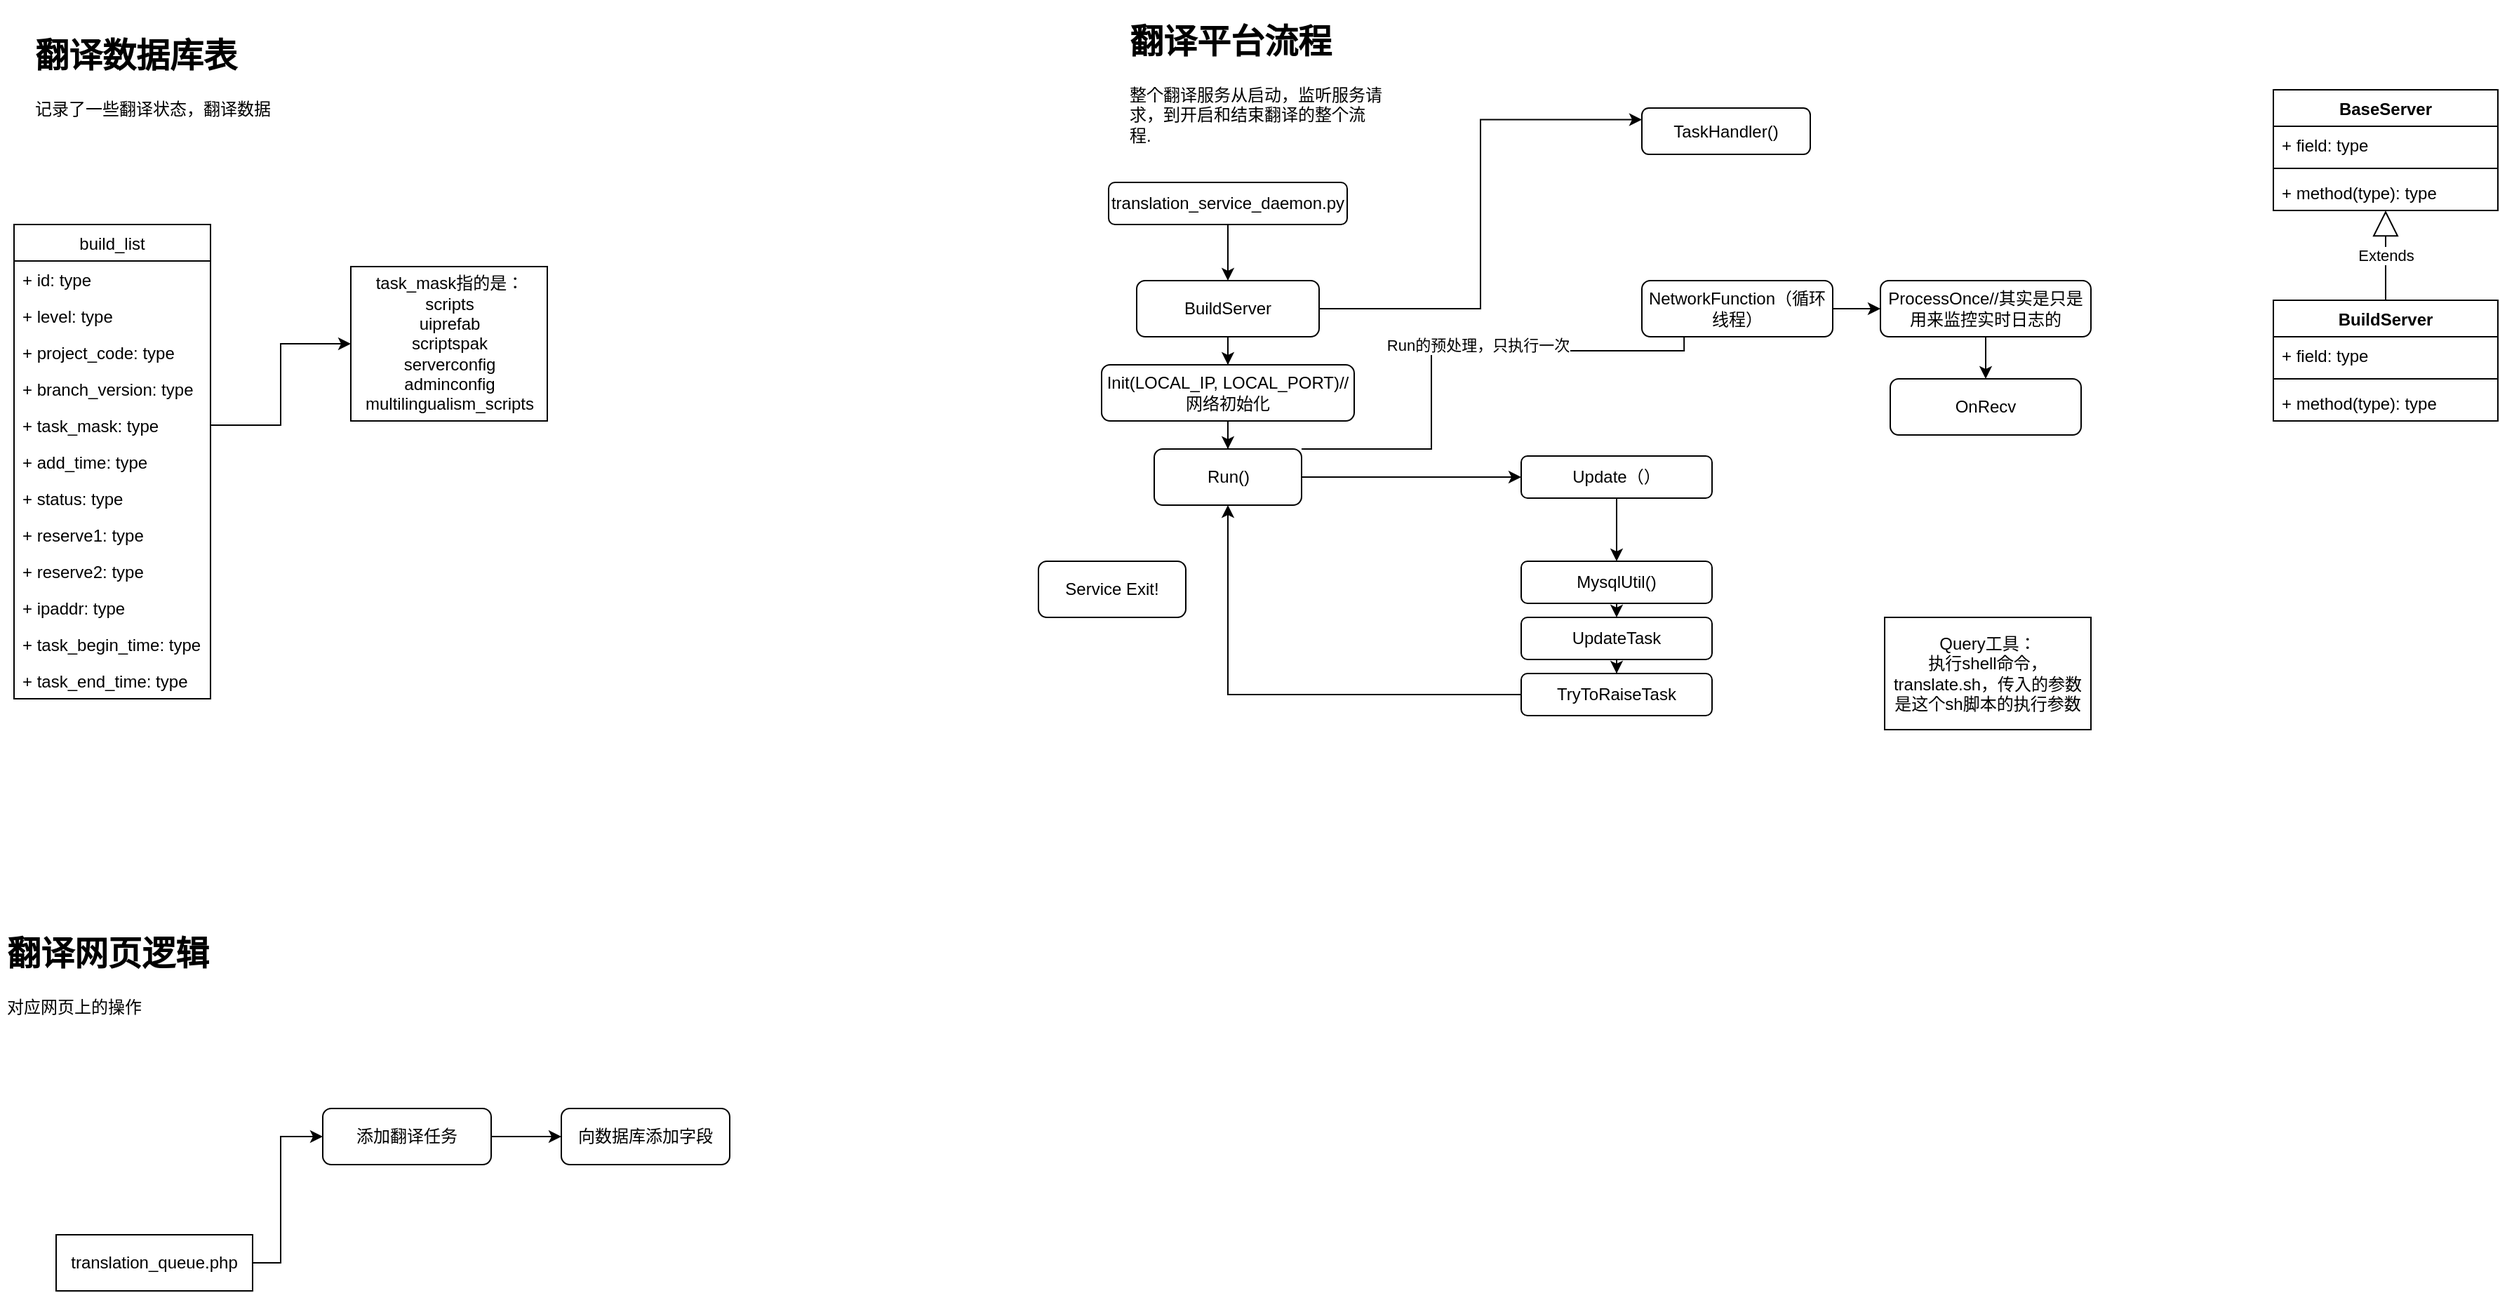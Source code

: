 <mxfile version="14.1.1" type="github">
  <diagram id="Lafy5iaJPpKN_NIYAcs5" name="Page-1">
    <mxGraphModel dx="2134" dy="1763" grid="1" gridSize="10" guides="1" tooltips="1" connect="1" arrows="1" fold="1" page="1" pageScale="1" pageWidth="827" pageHeight="1169" math="0" shadow="0">
      <root>
        <mxCell id="0" />
        <mxCell id="1" parent="0" />
        <mxCell id="IaznOFFQn422G-CRZnzF-1" value="&lt;h1&gt;翻译平台流程&lt;/h1&gt;&lt;p&gt;整个翻译服务从启动，监听服务请求，到开启和结束翻译的整个流程.&lt;/p&gt;" style="text;html=1;strokeColor=none;fillColor=none;spacing=5;spacingTop=-20;whiteSpace=wrap;overflow=hidden;rounded=0;direction=east;" parent="1" vertex="1">
          <mxGeometry x="10" width="190" height="120" as="geometry" />
        </mxCell>
        <mxCell id="IaznOFFQn422G-CRZnzF-6" style="edgeStyle=orthogonalEdgeStyle;rounded=0;orthogonalLoop=1;jettySize=auto;html=1;" parent="1" source="IaznOFFQn422G-CRZnzF-2" target="IaznOFFQn422G-CRZnzF-3" edge="1">
          <mxGeometry relative="1" as="geometry" />
        </mxCell>
        <mxCell id="IaznOFFQn422G-CRZnzF-2" value="translation_service_daemon.py" style="rounded=1;whiteSpace=wrap;html=1;" parent="1" vertex="1">
          <mxGeometry y="120" width="170" height="30" as="geometry" />
        </mxCell>
        <mxCell id="IaznOFFQn422G-CRZnzF-7" style="edgeStyle=orthogonalEdgeStyle;rounded=0;orthogonalLoop=1;jettySize=auto;html=1;" parent="1" source="IaznOFFQn422G-CRZnzF-3" target="IaznOFFQn422G-CRZnzF-4" edge="1">
          <mxGeometry relative="1" as="geometry" />
        </mxCell>
        <mxCell id="IaznOFFQn422G-CRZnzF-25" style="edgeStyle=orthogonalEdgeStyle;rounded=0;orthogonalLoop=1;jettySize=auto;html=1;entryX=0;entryY=0.25;entryDx=0;entryDy=0;" parent="1" source="IaznOFFQn422G-CRZnzF-3" target="IaznOFFQn422G-CRZnzF-24" edge="1">
          <mxGeometry relative="1" as="geometry" />
        </mxCell>
        <mxCell id="IaznOFFQn422G-CRZnzF-3" value="BuildServer" style="rounded=1;whiteSpace=wrap;html=1;" parent="1" vertex="1">
          <mxGeometry x="20" y="190" width="130" height="40" as="geometry" />
        </mxCell>
        <mxCell id="IaznOFFQn422G-CRZnzF-8" style="edgeStyle=orthogonalEdgeStyle;rounded=0;orthogonalLoop=1;jettySize=auto;html=1;" parent="1" source="IaznOFFQn422G-CRZnzF-4" target="IaznOFFQn422G-CRZnzF-5" edge="1">
          <mxGeometry relative="1" as="geometry" />
        </mxCell>
        <mxCell id="IaznOFFQn422G-CRZnzF-4" value="Init(LOCAL_IP, LOCAL_PORT)//网络初始化" style="rounded=1;whiteSpace=wrap;html=1;" parent="1" vertex="1">
          <mxGeometry x="-5" y="250" width="180" height="40" as="geometry" />
        </mxCell>
        <mxCell id="IaznOFFQn422G-CRZnzF-35" style="edgeStyle=orthogonalEdgeStyle;rounded=0;orthogonalLoop=1;jettySize=auto;html=1;exitX=1;exitY=0;exitDx=0;exitDy=0;entryX=0.221;entryY=0.5;entryDx=0;entryDy=0;entryPerimeter=0;" parent="1" source="IaznOFFQn422G-CRZnzF-5" target="IaznOFFQn422G-CRZnzF-34" edge="1">
          <mxGeometry relative="1" as="geometry">
            <Array as="points">
              <mxPoint x="230" y="310" />
              <mxPoint x="230" y="240" />
              <mxPoint x="410" y="240" />
            </Array>
          </mxGeometry>
        </mxCell>
        <mxCell id="IaznOFFQn422G-CRZnzF-36" value="Run的预处理，只执行一次" style="edgeLabel;html=1;align=center;verticalAlign=middle;resizable=0;points=[];" parent="IaznOFFQn422G-CRZnzF-35" vertex="1" connectable="0">
          <mxGeometry x="0.049" y="4" relative="1" as="geometry">
            <mxPoint as="offset" />
          </mxGeometry>
        </mxCell>
        <mxCell id="IaznOFFQn422G-CRZnzF-5" value="Run()" style="rounded=1;whiteSpace=wrap;html=1;" parent="1" vertex="1">
          <mxGeometry x="32.5" y="310" width="105" height="40" as="geometry" />
        </mxCell>
        <mxCell id="IaznOFFQn422G-CRZnzF-9" style="edgeStyle=orthogonalEdgeStyle;rounded=0;orthogonalLoop=1;jettySize=auto;html=1;" parent="1" source="IaznOFFQn422G-CRZnzF-5" target="IaznOFFQn422G-CRZnzF-20" edge="1">
          <mxGeometry relative="1" as="geometry">
            <mxPoint x="200" y="320" as="sourcePoint" />
            <mxPoint x="180" y="390" as="targetPoint" />
          </mxGeometry>
        </mxCell>
        <mxCell id="IaznOFFQn422G-CRZnzF-11" value="BaseServer" style="swimlane;fontStyle=1;align=center;verticalAlign=top;childLayout=stackLayout;horizontal=1;startSize=26;horizontalStack=0;resizeParent=1;resizeParentMax=0;resizeLast=0;collapsible=1;marginBottom=0;" parent="1" vertex="1">
          <mxGeometry x="830" y="54" width="160" height="86" as="geometry" />
        </mxCell>
        <mxCell id="IaznOFFQn422G-CRZnzF-12" value="+ field: type" style="text;strokeColor=none;fillColor=none;align=left;verticalAlign=top;spacingLeft=4;spacingRight=4;overflow=hidden;rotatable=0;points=[[0,0.5],[1,0.5]];portConstraint=eastwest;" parent="IaznOFFQn422G-CRZnzF-11" vertex="1">
          <mxGeometry y="26" width="160" height="26" as="geometry" />
        </mxCell>
        <mxCell id="IaznOFFQn422G-CRZnzF-13" value="" style="line;strokeWidth=1;fillColor=none;align=left;verticalAlign=middle;spacingTop=-1;spacingLeft=3;spacingRight=3;rotatable=0;labelPosition=right;points=[];portConstraint=eastwest;" parent="IaznOFFQn422G-CRZnzF-11" vertex="1">
          <mxGeometry y="52" width="160" height="8" as="geometry" />
        </mxCell>
        <mxCell id="IaznOFFQn422G-CRZnzF-14" value="+ method(type): type" style="text;strokeColor=none;fillColor=none;align=left;verticalAlign=top;spacingLeft=4;spacingRight=4;overflow=hidden;rotatable=0;points=[[0,0.5],[1,0.5]];portConstraint=eastwest;" parent="IaznOFFQn422G-CRZnzF-11" vertex="1">
          <mxGeometry y="60" width="160" height="26" as="geometry" />
        </mxCell>
        <mxCell id="IaznOFFQn422G-CRZnzF-15" value="BuildServer" style="swimlane;fontStyle=1;align=center;verticalAlign=top;childLayout=stackLayout;horizontal=1;startSize=26;horizontalStack=0;resizeParent=1;resizeParentMax=0;resizeLast=0;collapsible=1;marginBottom=0;" parent="1" vertex="1">
          <mxGeometry x="830" y="204" width="160" height="86" as="geometry" />
        </mxCell>
        <mxCell id="IaznOFFQn422G-CRZnzF-16" value="+ field: type" style="text;strokeColor=none;fillColor=none;align=left;verticalAlign=top;spacingLeft=4;spacingRight=4;overflow=hidden;rotatable=0;points=[[0,0.5],[1,0.5]];portConstraint=eastwest;" parent="IaznOFFQn422G-CRZnzF-15" vertex="1">
          <mxGeometry y="26" width="160" height="26" as="geometry" />
        </mxCell>
        <mxCell id="IaznOFFQn422G-CRZnzF-17" value="" style="line;strokeWidth=1;fillColor=none;align=left;verticalAlign=middle;spacingTop=-1;spacingLeft=3;spacingRight=3;rotatable=0;labelPosition=right;points=[];portConstraint=eastwest;" parent="IaznOFFQn422G-CRZnzF-15" vertex="1">
          <mxGeometry y="52" width="160" height="8" as="geometry" />
        </mxCell>
        <mxCell id="IaznOFFQn422G-CRZnzF-18" value="+ method(type): type" style="text;strokeColor=none;fillColor=none;align=left;verticalAlign=top;spacingLeft=4;spacingRight=4;overflow=hidden;rotatable=0;points=[[0,0.5],[1,0.5]];portConstraint=eastwest;" parent="IaznOFFQn422G-CRZnzF-15" vertex="1">
          <mxGeometry y="60" width="160" height="26" as="geometry" />
        </mxCell>
        <mxCell id="IaznOFFQn422G-CRZnzF-19" value="Extends" style="endArrow=block;endSize=16;endFill=0;html=1;" parent="1" source="IaznOFFQn422G-CRZnzF-15" target="IaznOFFQn422G-CRZnzF-11" edge="1">
          <mxGeometry width="160" relative="1" as="geometry">
            <mxPoint x="716" y="274" as="sourcePoint" />
            <mxPoint x="876" y="274" as="targetPoint" />
          </mxGeometry>
        </mxCell>
        <mxCell id="IaznOFFQn422G-CRZnzF-30" style="edgeStyle=orthogonalEdgeStyle;rounded=0;orthogonalLoop=1;jettySize=auto;html=1;" parent="1" source="IaznOFFQn422G-CRZnzF-20" target="IaznOFFQn422G-CRZnzF-21" edge="1">
          <mxGeometry relative="1" as="geometry" />
        </mxCell>
        <mxCell id="IaznOFFQn422G-CRZnzF-20" value="Update（）" style="rounded=1;whiteSpace=wrap;html=1;" parent="1" vertex="1">
          <mxGeometry x="294" y="315" width="136" height="30" as="geometry" />
        </mxCell>
        <mxCell id="IaznOFFQn422G-CRZnzF-28" style="edgeStyle=orthogonalEdgeStyle;rounded=0;orthogonalLoop=1;jettySize=auto;html=1;exitX=0.5;exitY=1;exitDx=0;exitDy=0;entryX=0.5;entryY=0;entryDx=0;entryDy=0;" parent="1" source="IaznOFFQn422G-CRZnzF-21" target="IaznOFFQn422G-CRZnzF-26" edge="1">
          <mxGeometry relative="1" as="geometry" />
        </mxCell>
        <mxCell id="IaznOFFQn422G-CRZnzF-21" value="MysqlUtil()" style="rounded=1;whiteSpace=wrap;html=1;" parent="1" vertex="1">
          <mxGeometry x="294" y="390" width="136" height="30" as="geometry" />
        </mxCell>
        <mxCell id="IaznOFFQn422G-CRZnzF-24" value="TaskHandler()" style="rounded=1;whiteSpace=wrap;html=1;" parent="1" vertex="1">
          <mxGeometry x="380" y="67" width="120" height="33" as="geometry" />
        </mxCell>
        <mxCell id="IaznOFFQn422G-CRZnzF-29" style="edgeStyle=orthogonalEdgeStyle;rounded=0;orthogonalLoop=1;jettySize=auto;html=1;exitX=0.5;exitY=1;exitDx=0;exitDy=0;" parent="1" source="IaznOFFQn422G-CRZnzF-26" target="IaznOFFQn422G-CRZnzF-27" edge="1">
          <mxGeometry relative="1" as="geometry" />
        </mxCell>
        <mxCell id="IaznOFFQn422G-CRZnzF-26" value="UpdateTask" style="rounded=1;whiteSpace=wrap;html=1;" parent="1" vertex="1">
          <mxGeometry x="294" y="430" width="136" height="30" as="geometry" />
        </mxCell>
        <mxCell id="IaznOFFQn422G-CRZnzF-33" style="edgeStyle=orthogonalEdgeStyle;rounded=0;orthogonalLoop=1;jettySize=auto;html=1;" parent="1" source="IaznOFFQn422G-CRZnzF-27" target="IaznOFFQn422G-CRZnzF-5" edge="1">
          <mxGeometry relative="1" as="geometry" />
        </mxCell>
        <mxCell id="IaznOFFQn422G-CRZnzF-27" value="TryToRaiseTask" style="rounded=1;whiteSpace=wrap;html=1;" parent="1" vertex="1">
          <mxGeometry x="294" y="470" width="136" height="30" as="geometry" />
        </mxCell>
        <mxCell id="IaznOFFQn422G-CRZnzF-31" value="Service Exit!" style="rounded=1;whiteSpace=wrap;html=1;" parent="1" vertex="1">
          <mxGeometry x="-50" y="390" width="105" height="40" as="geometry" />
        </mxCell>
        <mxCell id="IaznOFFQn422G-CRZnzF-38" style="edgeStyle=orthogonalEdgeStyle;rounded=0;orthogonalLoop=1;jettySize=auto;html=1;" parent="1" source="IaznOFFQn422G-CRZnzF-34" target="IaznOFFQn422G-CRZnzF-37" edge="1">
          <mxGeometry relative="1" as="geometry" />
        </mxCell>
        <mxCell id="IaznOFFQn422G-CRZnzF-34" value="NetworkFunction（循环线程）" style="rounded=1;whiteSpace=wrap;html=1;" parent="1" vertex="1">
          <mxGeometry x="380" y="190" width="136" height="40" as="geometry" />
        </mxCell>
        <mxCell id="IaznOFFQn422G-CRZnzF-41" style="edgeStyle=orthogonalEdgeStyle;rounded=0;orthogonalLoop=1;jettySize=auto;html=1;exitX=0.5;exitY=1;exitDx=0;exitDy=0;" parent="1" source="IaznOFFQn422G-CRZnzF-37" target="IaznOFFQn422G-CRZnzF-40" edge="1">
          <mxGeometry relative="1" as="geometry" />
        </mxCell>
        <mxCell id="IaznOFFQn422G-CRZnzF-37" value="ProcessOnce//其实是只是用来监控实时日志的" style="rounded=1;whiteSpace=wrap;html=1;" parent="1" vertex="1">
          <mxGeometry x="550" y="190" width="150" height="40" as="geometry" />
        </mxCell>
        <mxCell id="IaznOFFQn422G-CRZnzF-40" value="OnRecv" style="rounded=1;whiteSpace=wrap;html=1;" parent="1" vertex="1">
          <mxGeometry x="557" y="260" width="136" height="40" as="geometry" />
        </mxCell>
        <mxCell id="Wc1OjsWBb3YqrjpZgXPl-5" value="&lt;h1&gt;翻译数据库表&lt;/h1&gt;&lt;p&gt;记录了一些翻译状态，翻译数据&lt;/p&gt;" style="text;html=1;strokeColor=none;fillColor=none;spacing=5;spacingTop=-20;whiteSpace=wrap;overflow=hidden;rounded=0;direction=east;" vertex="1" parent="1">
          <mxGeometry x="-770" y="10" width="190" height="120" as="geometry" />
        </mxCell>
        <mxCell id="Wc1OjsWBb3YqrjpZgXPl-6" value="build_list" style="swimlane;fontStyle=0;childLayout=stackLayout;horizontal=1;startSize=26;fillColor=none;horizontalStack=0;resizeParent=1;resizeParentMax=0;resizeLast=0;collapsible=1;marginBottom=0;" vertex="1" parent="1">
          <mxGeometry x="-780" y="150" width="140" height="338" as="geometry" />
        </mxCell>
        <mxCell id="Wc1OjsWBb3YqrjpZgXPl-7" value="+ id: type" style="text;strokeColor=none;fillColor=none;align=left;verticalAlign=top;spacingLeft=4;spacingRight=4;overflow=hidden;rotatable=0;points=[[0,0.5],[1,0.5]];portConstraint=eastwest;" vertex="1" parent="Wc1OjsWBb3YqrjpZgXPl-6">
          <mxGeometry y="26" width="140" height="26" as="geometry" />
        </mxCell>
        <mxCell id="Wc1OjsWBb3YqrjpZgXPl-15" value="+ level: type" style="text;strokeColor=none;fillColor=none;align=left;verticalAlign=top;spacingLeft=4;spacingRight=4;overflow=hidden;rotatable=0;points=[[0,0.5],[1,0.5]];portConstraint=eastwest;" vertex="1" parent="Wc1OjsWBb3YqrjpZgXPl-6">
          <mxGeometry y="52" width="140" height="26" as="geometry" />
        </mxCell>
        <mxCell id="Wc1OjsWBb3YqrjpZgXPl-8" value="+ project_code: type" style="text;strokeColor=none;fillColor=none;align=left;verticalAlign=top;spacingLeft=4;spacingRight=4;overflow=hidden;rotatable=0;points=[[0,0.5],[1,0.5]];portConstraint=eastwest;" vertex="1" parent="Wc1OjsWBb3YqrjpZgXPl-6">
          <mxGeometry y="78" width="140" height="26" as="geometry" />
        </mxCell>
        <mxCell id="Wc1OjsWBb3YqrjpZgXPl-9" value="+ branch_version: type" style="text;strokeColor=none;fillColor=none;align=left;verticalAlign=top;spacingLeft=4;spacingRight=4;overflow=hidden;rotatable=0;points=[[0,0.5],[1,0.5]];portConstraint=eastwest;" vertex="1" parent="Wc1OjsWBb3YqrjpZgXPl-6">
          <mxGeometry y="104" width="140" height="26" as="geometry" />
        </mxCell>
        <mxCell id="Wc1OjsWBb3YqrjpZgXPl-10" value="+ task_mask: type" style="text;strokeColor=none;fillColor=none;align=left;verticalAlign=top;spacingLeft=4;spacingRight=4;overflow=hidden;rotatable=0;points=[[0,0.5],[1,0.5]];portConstraint=eastwest;" vertex="1" parent="Wc1OjsWBb3YqrjpZgXPl-6">
          <mxGeometry y="130" width="140" height="26" as="geometry" />
        </mxCell>
        <mxCell id="Wc1OjsWBb3YqrjpZgXPl-11" value="+ add_time: type" style="text;strokeColor=none;fillColor=none;align=left;verticalAlign=top;spacingLeft=4;spacingRight=4;overflow=hidden;rotatable=0;points=[[0,0.5],[1,0.5]];portConstraint=eastwest;" vertex="1" parent="Wc1OjsWBb3YqrjpZgXPl-6">
          <mxGeometry y="156" width="140" height="26" as="geometry" />
        </mxCell>
        <mxCell id="Wc1OjsWBb3YqrjpZgXPl-12" value="+ status: type" style="text;strokeColor=none;fillColor=none;align=left;verticalAlign=top;spacingLeft=4;spacingRight=4;overflow=hidden;rotatable=0;points=[[0,0.5],[1,0.5]];portConstraint=eastwest;" vertex="1" parent="Wc1OjsWBb3YqrjpZgXPl-6">
          <mxGeometry y="182" width="140" height="26" as="geometry" />
        </mxCell>
        <mxCell id="Wc1OjsWBb3YqrjpZgXPl-13" value="+ reserve1: type" style="text;strokeColor=none;fillColor=none;align=left;verticalAlign=top;spacingLeft=4;spacingRight=4;overflow=hidden;rotatable=0;points=[[0,0.5],[1,0.5]];portConstraint=eastwest;" vertex="1" parent="Wc1OjsWBb3YqrjpZgXPl-6">
          <mxGeometry y="208" width="140" height="26" as="geometry" />
        </mxCell>
        <mxCell id="Wc1OjsWBb3YqrjpZgXPl-14" value="+ reserve2: type" style="text;strokeColor=none;fillColor=none;align=left;verticalAlign=top;spacingLeft=4;spacingRight=4;overflow=hidden;rotatable=0;points=[[0,0.5],[1,0.5]];portConstraint=eastwest;" vertex="1" parent="Wc1OjsWBb3YqrjpZgXPl-6">
          <mxGeometry y="234" width="140" height="26" as="geometry" />
        </mxCell>
        <mxCell id="Wc1OjsWBb3YqrjpZgXPl-16" value="+ ipaddr: type" style="text;strokeColor=none;fillColor=none;align=left;verticalAlign=top;spacingLeft=4;spacingRight=4;overflow=hidden;rotatable=0;points=[[0,0.5],[1,0.5]];portConstraint=eastwest;" vertex="1" parent="Wc1OjsWBb3YqrjpZgXPl-6">
          <mxGeometry y="260" width="140" height="26" as="geometry" />
        </mxCell>
        <mxCell id="Wc1OjsWBb3YqrjpZgXPl-17" value="+ task_begin_time: type" style="text;strokeColor=none;fillColor=none;align=left;verticalAlign=top;spacingLeft=4;spacingRight=4;overflow=hidden;rotatable=0;points=[[0,0.5],[1,0.5]];portConstraint=eastwest;" vertex="1" parent="Wc1OjsWBb3YqrjpZgXPl-6">
          <mxGeometry y="286" width="140" height="26" as="geometry" />
        </mxCell>
        <mxCell id="Wc1OjsWBb3YqrjpZgXPl-18" value="+ task_end_time: type" style="text;strokeColor=none;fillColor=none;align=left;verticalAlign=top;spacingLeft=4;spacingRight=4;overflow=hidden;rotatable=0;points=[[0,0.5],[1,0.5]];portConstraint=eastwest;" vertex="1" parent="Wc1OjsWBb3YqrjpZgXPl-6">
          <mxGeometry y="312" width="140" height="26" as="geometry" />
        </mxCell>
        <mxCell id="Wc1OjsWBb3YqrjpZgXPl-22" style="edgeStyle=orthogonalEdgeStyle;rounded=0;orthogonalLoop=1;jettySize=auto;html=1;" edge="1" parent="1" source="Wc1OjsWBb3YqrjpZgXPl-10" target="Wc1OjsWBb3YqrjpZgXPl-23">
          <mxGeometry relative="1" as="geometry">
            <mxPoint x="-570" y="293" as="targetPoint" />
          </mxGeometry>
        </mxCell>
        <mxCell id="Wc1OjsWBb3YqrjpZgXPl-23" value="task_mask指的是：&lt;br&gt;&lt;div&gt;scripts&lt;/div&gt;&lt;div&gt;uiprefab&lt;/div&gt;&lt;div&gt;scriptspak&lt;/div&gt;&lt;div&gt;serverconfig&lt;/div&gt;&lt;div&gt;adminconfig&lt;/div&gt;&lt;div&gt;multilingualism_scripts&lt;/div&gt;" style="html=1;" vertex="1" parent="1">
          <mxGeometry x="-540" y="180" width="140" height="110" as="geometry" />
        </mxCell>
        <mxCell id="Wc1OjsWBb3YqrjpZgXPl-24" value="&lt;h1&gt;翻译网页逻辑&lt;/h1&gt;&lt;p&gt;对应网页上的操作&lt;/p&gt;" style="text;html=1;strokeColor=none;fillColor=none;spacing=5;spacingTop=-20;whiteSpace=wrap;overflow=hidden;rounded=0;direction=east;" vertex="1" parent="1">
          <mxGeometry x="-790" y="650" width="190" height="120" as="geometry" />
        </mxCell>
        <mxCell id="Wc1OjsWBb3YqrjpZgXPl-29" style="edgeStyle=orthogonalEdgeStyle;rounded=0;orthogonalLoop=1;jettySize=auto;html=1;exitX=1;exitY=0.5;exitDx=0;exitDy=0;" edge="1" parent="1" source="Wc1OjsWBb3YqrjpZgXPl-25" target="Wc1OjsWBb3YqrjpZgXPl-28">
          <mxGeometry relative="1" as="geometry" />
        </mxCell>
        <mxCell id="Wc1OjsWBb3YqrjpZgXPl-25" value="添加翻译任务" style="rounded=1;whiteSpace=wrap;html=1;" vertex="1" parent="1">
          <mxGeometry x="-560" y="780" width="120" height="40" as="geometry" />
        </mxCell>
        <mxCell id="Wc1OjsWBb3YqrjpZgXPl-27" style="edgeStyle=orthogonalEdgeStyle;rounded=0;orthogonalLoop=1;jettySize=auto;html=1;" edge="1" parent="1" source="Wc1OjsWBb3YqrjpZgXPl-26" target="Wc1OjsWBb3YqrjpZgXPl-25">
          <mxGeometry relative="1" as="geometry">
            <Array as="points">
              <mxPoint x="-590" y="890" />
              <mxPoint x="-590" y="800" />
            </Array>
          </mxGeometry>
        </mxCell>
        <mxCell id="Wc1OjsWBb3YqrjpZgXPl-26" value="translation_queue.php" style="rounded=0;whiteSpace=wrap;html=1;" vertex="1" parent="1">
          <mxGeometry x="-750" y="870" width="140" height="40" as="geometry" />
        </mxCell>
        <mxCell id="Wc1OjsWBb3YqrjpZgXPl-28" value="向数据库添加字段" style="rounded=1;whiteSpace=wrap;html=1;" vertex="1" parent="1">
          <mxGeometry x="-390" y="780" width="120" height="40" as="geometry" />
        </mxCell>
        <mxCell id="Wc1OjsWBb3YqrjpZgXPl-30" value="Query工具：&lt;br&gt;执行shell命令，translate.sh，传入的参数是这个sh脚本的执行参数" style="rounded=0;whiteSpace=wrap;html=1;" vertex="1" parent="1">
          <mxGeometry x="553" y="430" width="147" height="80" as="geometry" />
        </mxCell>
      </root>
    </mxGraphModel>
  </diagram>
</mxfile>
